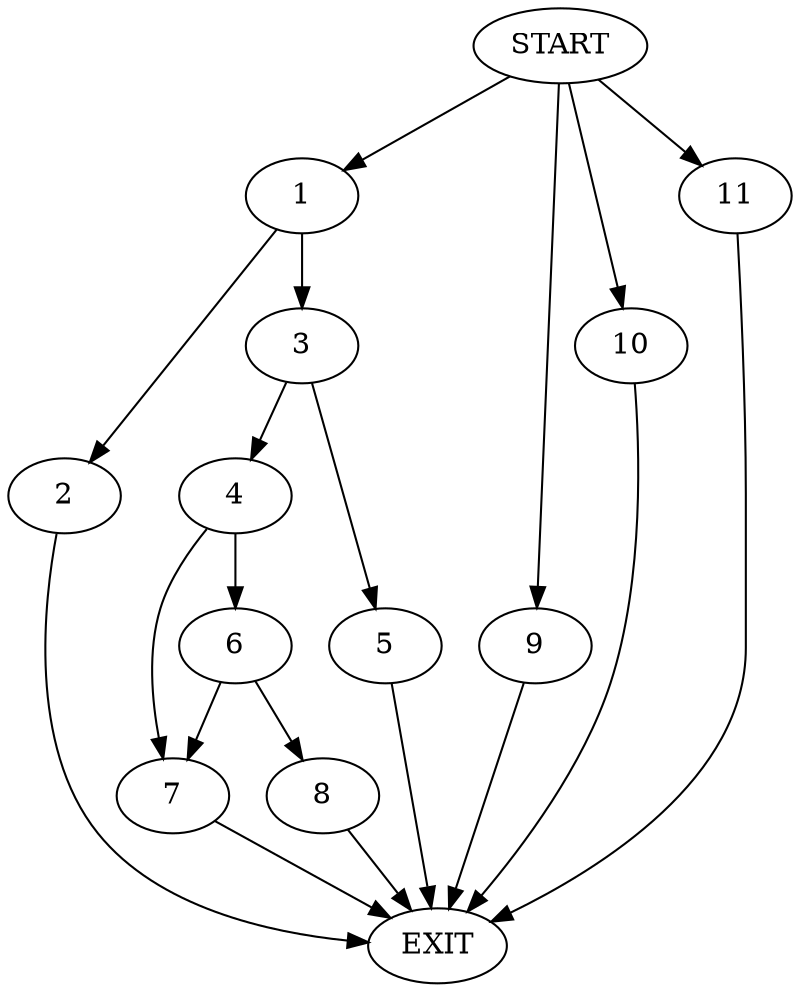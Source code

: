 digraph {
0 [label="START"]
12 [label="EXIT"]
0 -> 1
1 -> 2
1 -> 3
3 -> 4
3 -> 5
2 -> 12
5 -> 12
4 -> 6
4 -> 7
6 -> 7
6 -> 8
7 -> 12
8 -> 12
0 -> 9
9 -> 12
0 -> 10
10 -> 12
0 -> 11
11 -> 12
}
